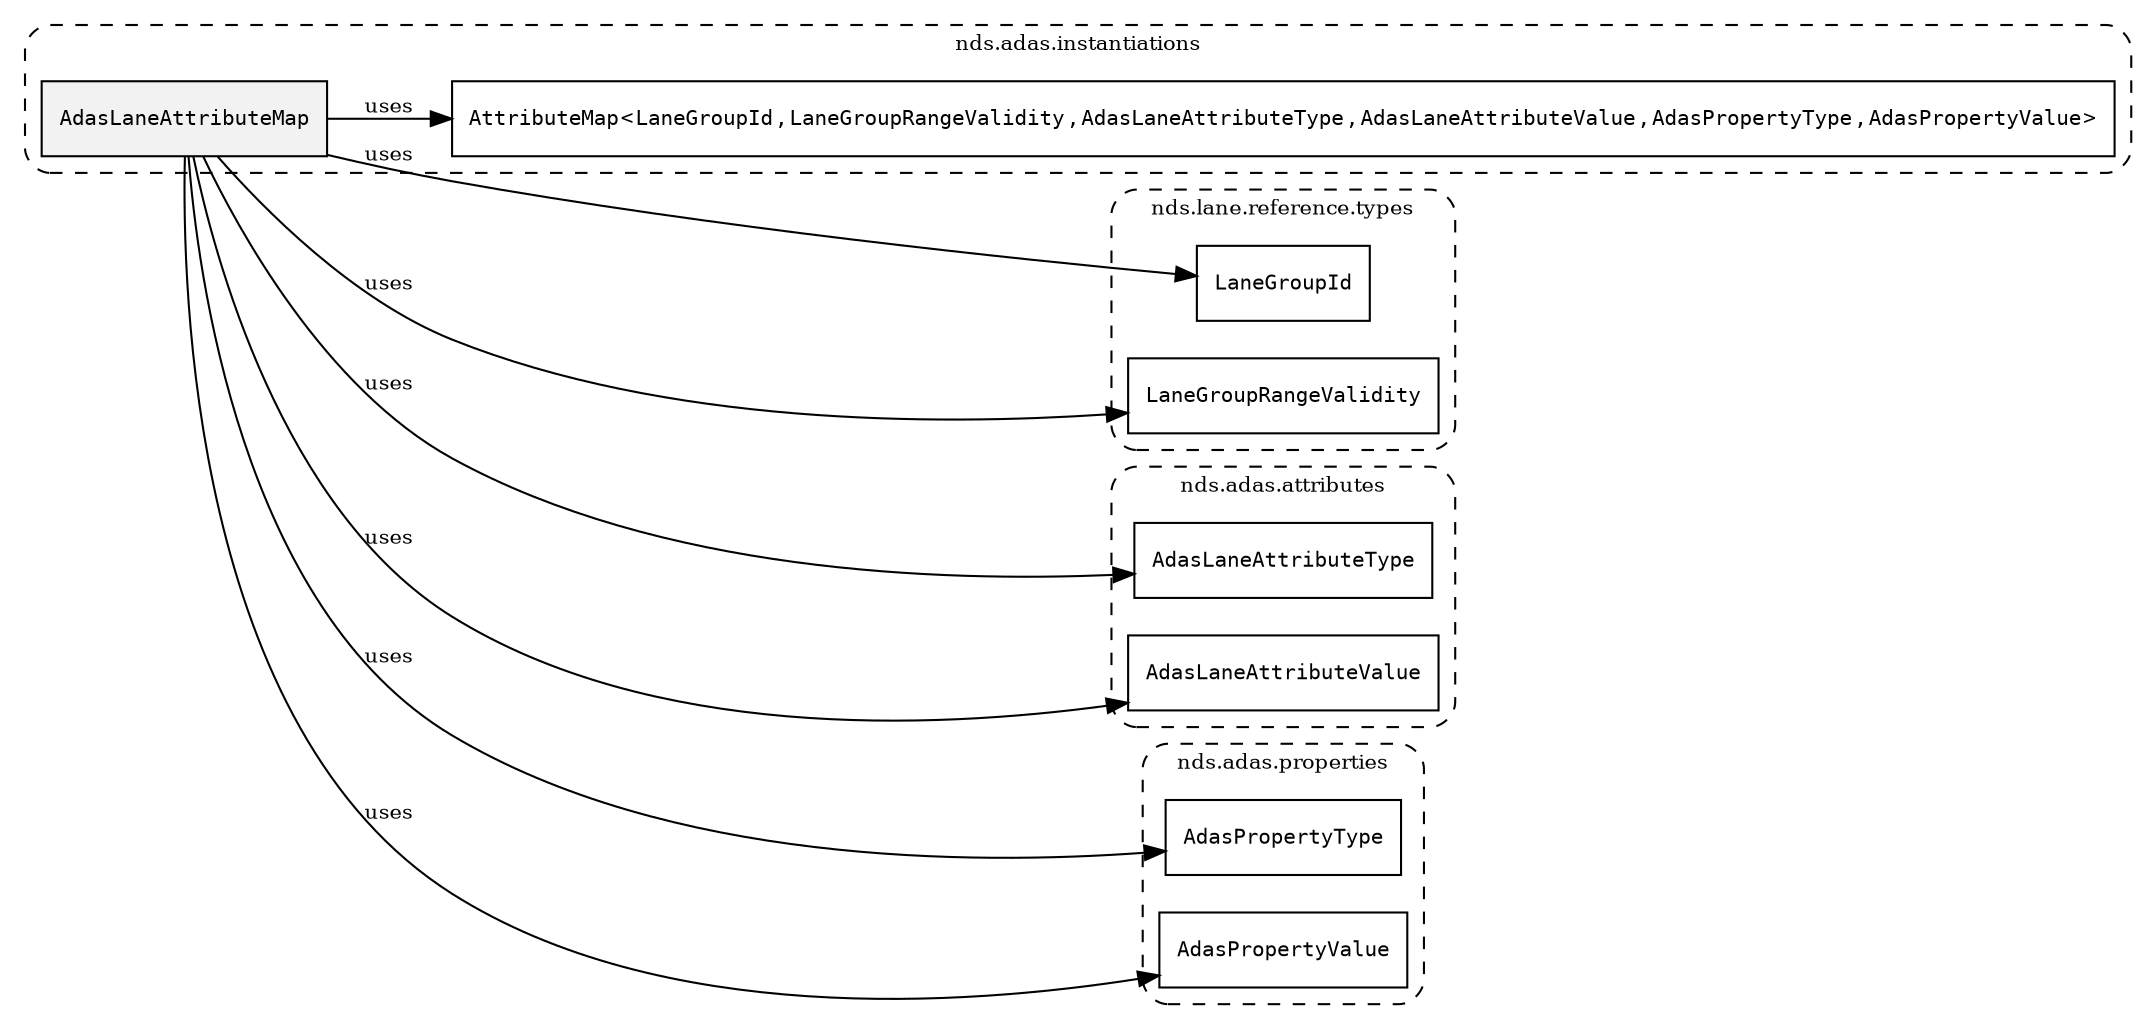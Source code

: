 /**
 * This dot file creates symbol collaboration diagram for AdasLaneAttributeMap.
 */
digraph ZSERIO
{
    node [shape=box, fontsize=10];
    rankdir="LR";
    fontsize=10;
    tooltip="AdasLaneAttributeMap collaboration diagram";

    subgraph "cluster_nds.adas.instantiations"
    {
        style="dashed, rounded";
        label="nds.adas.instantiations";
        tooltip="Package nds.adas.instantiations";
        href="../../../content/packages/nds.adas.instantiations.html#Package-nds-adas-instantiations";
        target="_parent";

        "AdasLaneAttributeMap" [style="filled", fillcolor="#0000000D", target="_parent", label=<<font face="monospace"><table align="center" border="0" cellspacing="0" cellpadding="0"><tr><td href="../../../content/packages/nds.adas.instantiations.html#InstantiateType-AdasLaneAttributeMap" title="InstantiateType defined in nds.adas.instantiations">AdasLaneAttributeMap</td></tr></table></font>>];
        "AttributeMap&lt;LaneGroupId,LaneGroupRangeValidity,AdasLaneAttributeType,AdasLaneAttributeValue,AdasPropertyType,AdasPropertyValue&gt;" [target="_parent", label=<<font face="monospace"><table align="center" border="0" cellspacing="0" cellpadding="0"><tr><td href="../../../content/packages/nds.core.attributemap.html#Structure-AttributeMap" title="Structure defined in nds.core.attributemap">AttributeMap</td><td>&lt;</td><td><table align="center" border="0" cellspacing="0" cellpadding="0"><tr><td href="../../../content/packages/nds.lane.reference.types.html#Subtype-LaneGroupId" title="Subtype defined in nds.lane.reference.types">LaneGroupId</td></tr></table></td><td>,</td><td><table align="center" border="0" cellspacing="0" cellpadding="0"><tr><td href="../../../content/packages/nds.lane.reference.types.html#Structure-LaneGroupRangeValidity" title="Structure defined in nds.lane.reference.types">LaneGroupRangeValidity</td></tr></table></td><td>,</td><td><table align="center" border="0" cellspacing="0" cellpadding="0"><tr><td href="../../../content/packages/nds.adas.attributes.html#Enum-AdasLaneAttributeType" title="Enum defined in nds.adas.attributes">AdasLaneAttributeType</td></tr></table></td><td>,</td><td><table align="center" border="0" cellspacing="0" cellpadding="0"><tr><td href="../../../content/packages/nds.adas.attributes.html#Choice-AdasLaneAttributeValue" title="Choice defined in nds.adas.attributes">AdasLaneAttributeValue</td></tr></table></td><td>,</td><td><table align="center" border="0" cellspacing="0" cellpadding="0"><tr><td href="../../../content/packages/nds.adas.properties.html#Structure-AdasPropertyType" title="Structure defined in nds.adas.properties">AdasPropertyType</td></tr></table></td><td>,</td><td><table align="center" border="0" cellspacing="0" cellpadding="0"><tr><td href="../../../content/packages/nds.adas.properties.html#Structure-AdasPropertyValue" title="Structure defined in nds.adas.properties">AdasPropertyValue</td></tr></table></td><td>&gt;</td></tr></table></font>>];
    }

    subgraph "cluster_nds.lane.reference.types"
    {
        style="dashed, rounded";
        label="nds.lane.reference.types";
        tooltip="Package nds.lane.reference.types";
        href="../../../content/packages/nds.lane.reference.types.html#Package-nds-lane-reference-types";
        target="_parent";

        "LaneGroupId" [target="_parent", label=<<font face="monospace"><table align="center" border="0" cellspacing="0" cellpadding="0"><tr><td href="../../../content/packages/nds.lane.reference.types.html#Subtype-LaneGroupId" title="Subtype defined in nds.lane.reference.types">LaneGroupId</td></tr></table></font>>];
        "LaneGroupRangeValidity" [target="_parent", label=<<font face="monospace"><table align="center" border="0" cellspacing="0" cellpadding="0"><tr><td href="../../../content/packages/nds.lane.reference.types.html#Structure-LaneGroupRangeValidity" title="Structure defined in nds.lane.reference.types">LaneGroupRangeValidity</td></tr></table></font>>];
    }

    subgraph "cluster_nds.adas.attributes"
    {
        style="dashed, rounded";
        label="nds.adas.attributes";
        tooltip="Package nds.adas.attributes";
        href="../../../content/packages/nds.adas.attributes.html#Package-nds-adas-attributes";
        target="_parent";

        "AdasLaneAttributeType" [target="_parent", label=<<font face="monospace"><table align="center" border="0" cellspacing="0" cellpadding="0"><tr><td href="../../../content/packages/nds.adas.attributes.html#Enum-AdasLaneAttributeType" title="Enum defined in nds.adas.attributes">AdasLaneAttributeType</td></tr></table></font>>];
        "AdasLaneAttributeValue" [target="_parent", label=<<font face="monospace"><table align="center" border="0" cellspacing="0" cellpadding="0"><tr><td href="../../../content/packages/nds.adas.attributes.html#Choice-AdasLaneAttributeValue" title="Choice defined in nds.adas.attributes">AdasLaneAttributeValue</td></tr></table></font>>];
    }

    subgraph "cluster_nds.adas.properties"
    {
        style="dashed, rounded";
        label="nds.adas.properties";
        tooltip="Package nds.adas.properties";
        href="../../../content/packages/nds.adas.properties.html#Package-nds-adas-properties";
        target="_parent";

        "AdasPropertyType" [target="_parent", label=<<font face="monospace"><table align="center" border="0" cellspacing="0" cellpadding="0"><tr><td href="../../../content/packages/nds.adas.properties.html#Structure-AdasPropertyType" title="Structure defined in nds.adas.properties">AdasPropertyType</td></tr></table></font>>];
        "AdasPropertyValue" [target="_parent", label=<<font face="monospace"><table align="center" border="0" cellspacing="0" cellpadding="0"><tr><td href="../../../content/packages/nds.adas.properties.html#Structure-AdasPropertyValue" title="Structure defined in nds.adas.properties">AdasPropertyValue</td></tr></table></font>>];
    }

    "AdasLaneAttributeMap" -> "AttributeMap&lt;LaneGroupId,LaneGroupRangeValidity,AdasLaneAttributeType,AdasLaneAttributeValue,AdasPropertyType,AdasPropertyValue&gt;" [label="uses", fontsize=10];
    "AdasLaneAttributeMap" -> "LaneGroupId" [label="uses", fontsize=10];
    "AdasLaneAttributeMap" -> "LaneGroupRangeValidity" [label="uses", fontsize=10];
    "AdasLaneAttributeMap" -> "AdasLaneAttributeType" [label="uses", fontsize=10];
    "AdasLaneAttributeMap" -> "AdasLaneAttributeValue" [label="uses", fontsize=10];
    "AdasLaneAttributeMap" -> "AdasPropertyType" [label="uses", fontsize=10];
    "AdasLaneAttributeMap" -> "AdasPropertyValue" [label="uses", fontsize=10];
}
